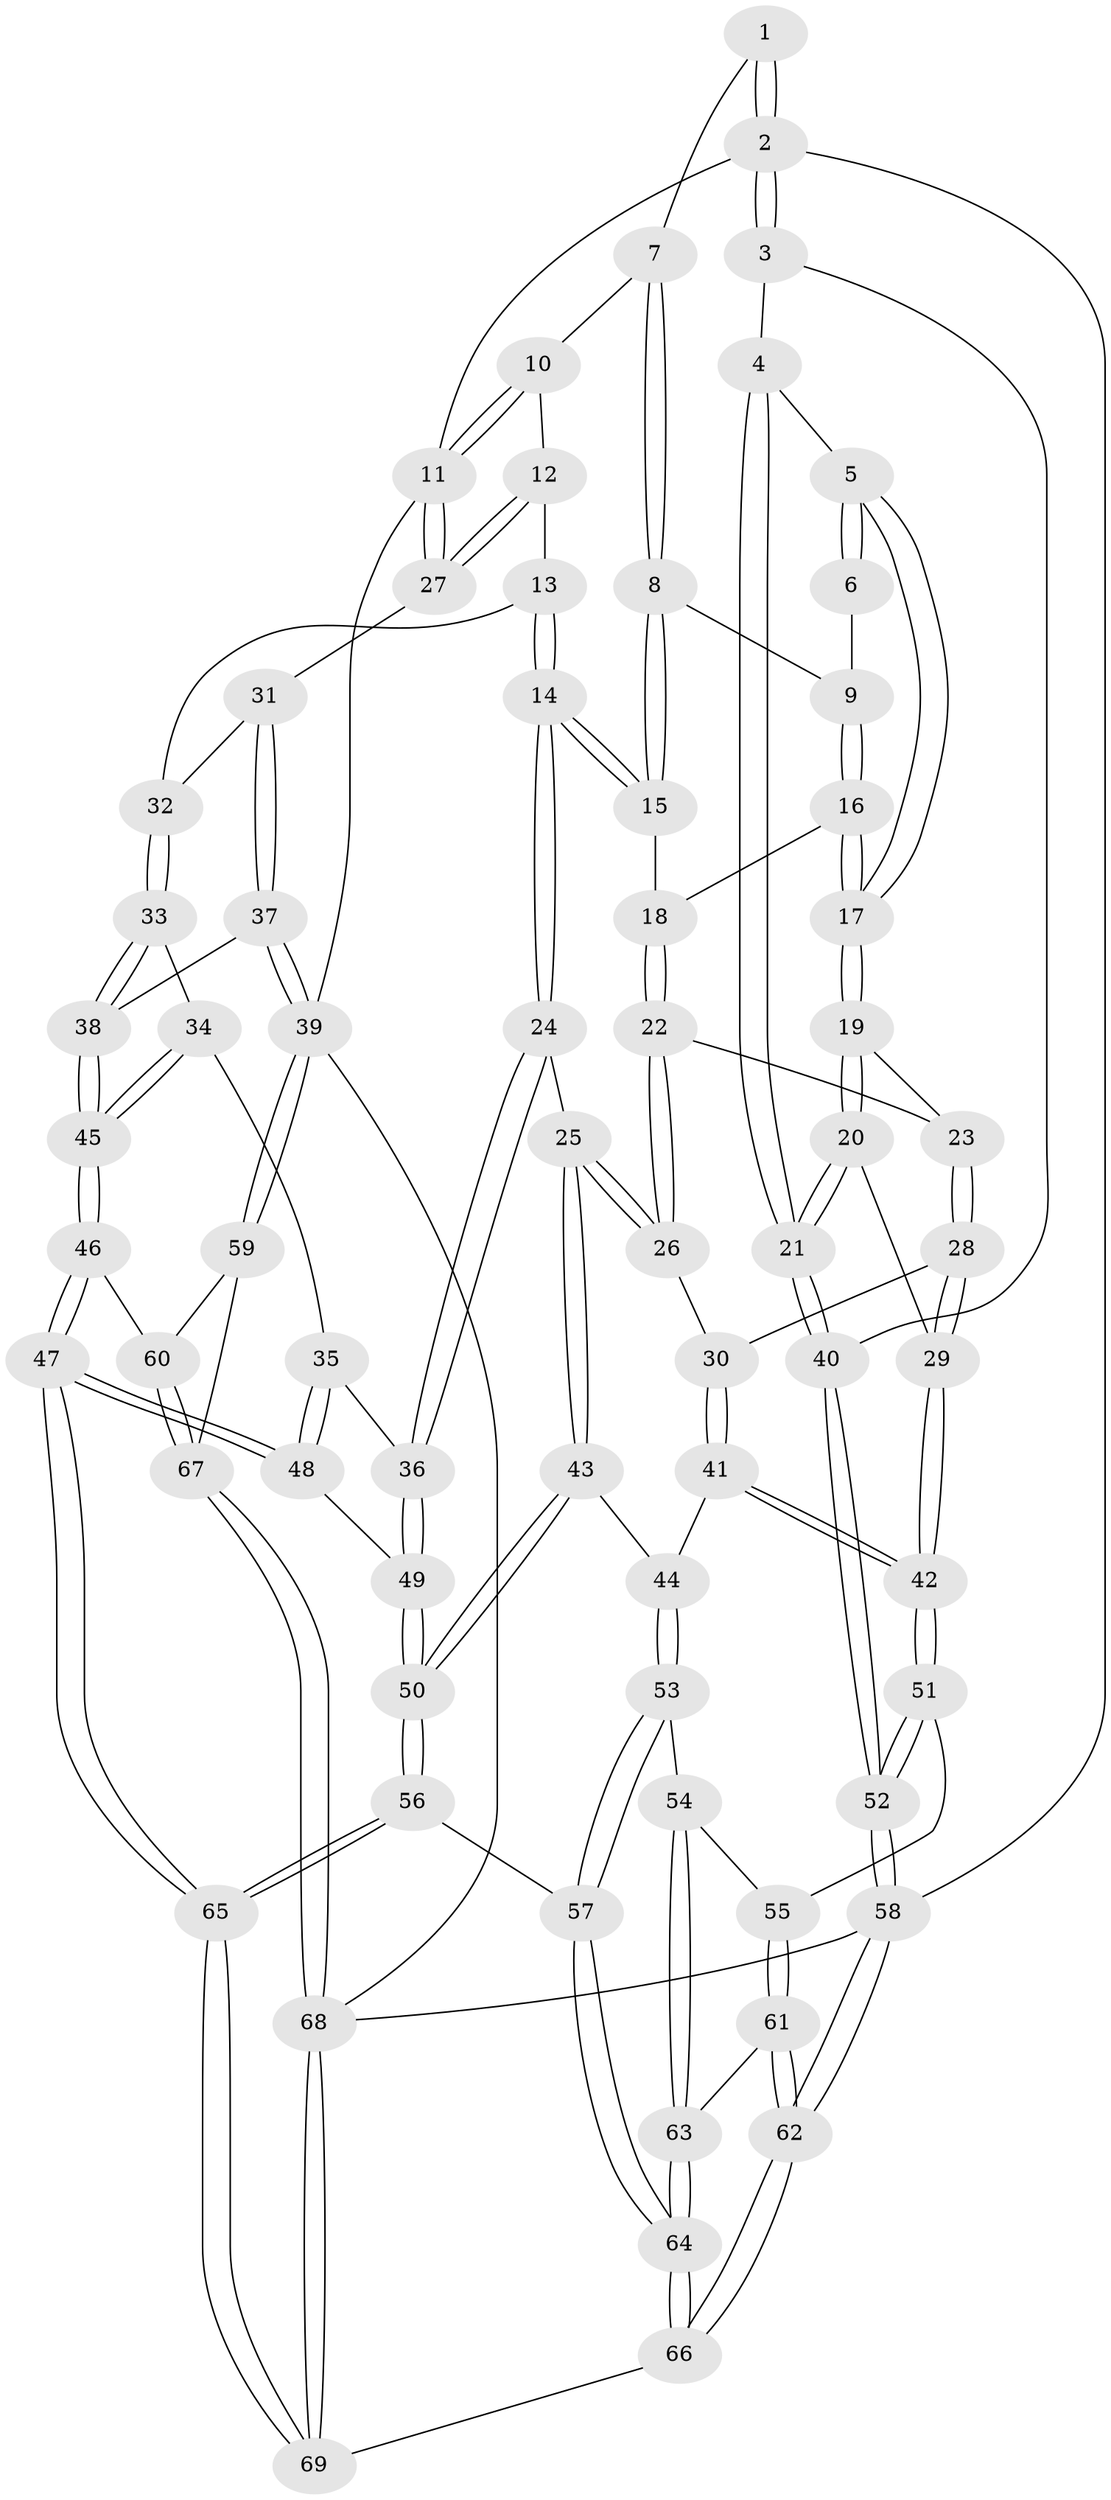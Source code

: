 // Generated by graph-tools (version 1.1) at 2025/00/03/09/25 05:00:29]
// undirected, 69 vertices, 169 edges
graph export_dot {
graph [start="1"]
  node [color=gray90,style=filled];
  1 [pos="+0.23184581197866616+0"];
  2 [pos="+0+0"];
  3 [pos="+0+0"];
  4 [pos="+0.11293078072022533+0.11220918754020816"];
  5 [pos="+0.11789188699802831+0.1126478154058182"];
  6 [pos="+0.1919255250732223+0"];
  7 [pos="+0.48676671273570477+0"];
  8 [pos="+0.46184525305206825+0"];
  9 [pos="+0.28510668417216783+0.08972925242645376"];
  10 [pos="+0.5642691471564382+0"];
  11 [pos="+1+0"];
  12 [pos="+0.6872374706326727+0.18602637316080425"];
  13 [pos="+0.6761151796871882+0.2865613427440402"];
  14 [pos="+0.6299754847664857+0.3079406958472142"];
  15 [pos="+0.4521905581019741+0.13937873041770057"];
  16 [pos="+0.28243959270498487+0.10224673876864313"];
  17 [pos="+0.19380915912441202+0.18733443680006107"];
  18 [pos="+0.387331395797012+0.17784726054959368"];
  19 [pos="+0.20867189026538757+0.24447967463209336"];
  20 [pos="+0.0107619065663805+0.40709167648155736"];
  21 [pos="+0+0.3841148169705459"];
  22 [pos="+0.31704725717548354+0.28057778390713"];
  23 [pos="+0.28135590260480275+0.27739689820399177"];
  24 [pos="+0.5528128193531633+0.40625682534883967"];
  25 [pos="+0.5367630992231102+0.4093633741183272"];
  26 [pos="+0.35966594484865033+0.324133025069153"];
  27 [pos="+1+0"];
  28 [pos="+0.22938583258729547+0.4351384629908152"];
  29 [pos="+0.03278181415791155+0.4229276342058689"];
  30 [pos="+0.28140516475100447+0.4769575588991174"];
  31 [pos="+1+0.03787046995363714"];
  32 [pos="+0.7706841653639048+0.31203078208077817"];
  33 [pos="+0.8461465921237291+0.4342211961208733"];
  34 [pos="+0.7871760575473193+0.5135834989497533"];
  35 [pos="+0.7647971560173977+0.5309806867808783"];
  36 [pos="+0.5998255645440318+0.5058890886915375"];
  37 [pos="+1+0.4806706903975324"];
  38 [pos="+0.9557594047742327+0.49673094211994273"];
  39 [pos="+1+0.7744754132524254"];
  40 [pos="+0+0.38449590987144916"];
  41 [pos="+0.2979177941508125+0.5115112155727202"];
  42 [pos="+0.1414489965925124+0.5822587299483333"];
  43 [pos="+0.3806839141783123+0.5502747570953199"];
  44 [pos="+0.3649432432858628+0.5522506421724199"];
  45 [pos="+0.8629018571428954+0.6534177407319741"];
  46 [pos="+0.8330547025838765+0.7287511724517031"];
  47 [pos="+0.8145414711481274+0.7311535697478191"];
  48 [pos="+0.7507611576740635+0.6767169820010985"];
  49 [pos="+0.6172842260336573+0.6268303479242717"];
  50 [pos="+0.5091181812339917+0.7425652252145445"];
  51 [pos="+0.14440265296185942+0.6264664347455922"];
  52 [pos="+0+0.8569631634521003"];
  53 [pos="+0.28445777413527445+0.6786723455053184"];
  54 [pos="+0.2704724676631166+0.681787504225622"];
  55 [pos="+0.17806388602381262+0.6650825013678052"];
  56 [pos="+0.5032438366917642+0.767770271854077"];
  57 [pos="+0.40454694591380774+0.796240012346958"];
  58 [pos="+0+1"];
  59 [pos="+1+0.7765252597938231"];
  60 [pos="+0.8658916451273656+0.7447150010859837"];
  61 [pos="+0.1437618440040309+0.7862612073092728"];
  62 [pos="+0+1"];
  63 [pos="+0.24945010325746203+0.7702744318745753"];
  64 [pos="+0.2995545105949949+0.9174280182714695"];
  65 [pos="+0.6460478613061031+0.946071788191203"];
  66 [pos="+0.17239815901945546+1"];
  67 [pos="+0.896519847484167+0.936497374771053"];
  68 [pos="+0.8151253001270702+1"];
  69 [pos="+0.6570053679606069+1"];
  1 -- 2;
  1 -- 2;
  1 -- 7;
  2 -- 3;
  2 -- 3;
  2 -- 11;
  2 -- 58;
  3 -- 4;
  3 -- 40;
  4 -- 5;
  4 -- 21;
  4 -- 21;
  5 -- 6;
  5 -- 6;
  5 -- 17;
  5 -- 17;
  6 -- 9;
  7 -- 8;
  7 -- 8;
  7 -- 10;
  8 -- 9;
  8 -- 15;
  8 -- 15;
  9 -- 16;
  9 -- 16;
  10 -- 11;
  10 -- 11;
  10 -- 12;
  11 -- 27;
  11 -- 27;
  11 -- 39;
  12 -- 13;
  12 -- 27;
  12 -- 27;
  13 -- 14;
  13 -- 14;
  13 -- 32;
  14 -- 15;
  14 -- 15;
  14 -- 24;
  14 -- 24;
  15 -- 18;
  16 -- 17;
  16 -- 17;
  16 -- 18;
  17 -- 19;
  17 -- 19;
  18 -- 22;
  18 -- 22;
  19 -- 20;
  19 -- 20;
  19 -- 23;
  20 -- 21;
  20 -- 21;
  20 -- 29;
  21 -- 40;
  21 -- 40;
  22 -- 23;
  22 -- 26;
  22 -- 26;
  23 -- 28;
  23 -- 28;
  24 -- 25;
  24 -- 36;
  24 -- 36;
  25 -- 26;
  25 -- 26;
  25 -- 43;
  25 -- 43;
  26 -- 30;
  27 -- 31;
  28 -- 29;
  28 -- 29;
  28 -- 30;
  29 -- 42;
  29 -- 42;
  30 -- 41;
  30 -- 41;
  31 -- 32;
  31 -- 37;
  31 -- 37;
  32 -- 33;
  32 -- 33;
  33 -- 34;
  33 -- 38;
  33 -- 38;
  34 -- 35;
  34 -- 45;
  34 -- 45;
  35 -- 36;
  35 -- 48;
  35 -- 48;
  36 -- 49;
  36 -- 49;
  37 -- 38;
  37 -- 39;
  37 -- 39;
  38 -- 45;
  38 -- 45;
  39 -- 59;
  39 -- 59;
  39 -- 68;
  40 -- 52;
  40 -- 52;
  41 -- 42;
  41 -- 42;
  41 -- 44;
  42 -- 51;
  42 -- 51;
  43 -- 44;
  43 -- 50;
  43 -- 50;
  44 -- 53;
  44 -- 53;
  45 -- 46;
  45 -- 46;
  46 -- 47;
  46 -- 47;
  46 -- 60;
  47 -- 48;
  47 -- 48;
  47 -- 65;
  47 -- 65;
  48 -- 49;
  49 -- 50;
  49 -- 50;
  50 -- 56;
  50 -- 56;
  51 -- 52;
  51 -- 52;
  51 -- 55;
  52 -- 58;
  52 -- 58;
  53 -- 54;
  53 -- 57;
  53 -- 57;
  54 -- 55;
  54 -- 63;
  54 -- 63;
  55 -- 61;
  55 -- 61;
  56 -- 57;
  56 -- 65;
  56 -- 65;
  57 -- 64;
  57 -- 64;
  58 -- 62;
  58 -- 62;
  58 -- 68;
  59 -- 60;
  59 -- 67;
  60 -- 67;
  60 -- 67;
  61 -- 62;
  61 -- 62;
  61 -- 63;
  62 -- 66;
  62 -- 66;
  63 -- 64;
  63 -- 64;
  64 -- 66;
  64 -- 66;
  65 -- 69;
  65 -- 69;
  66 -- 69;
  67 -- 68;
  67 -- 68;
  68 -- 69;
  68 -- 69;
}
